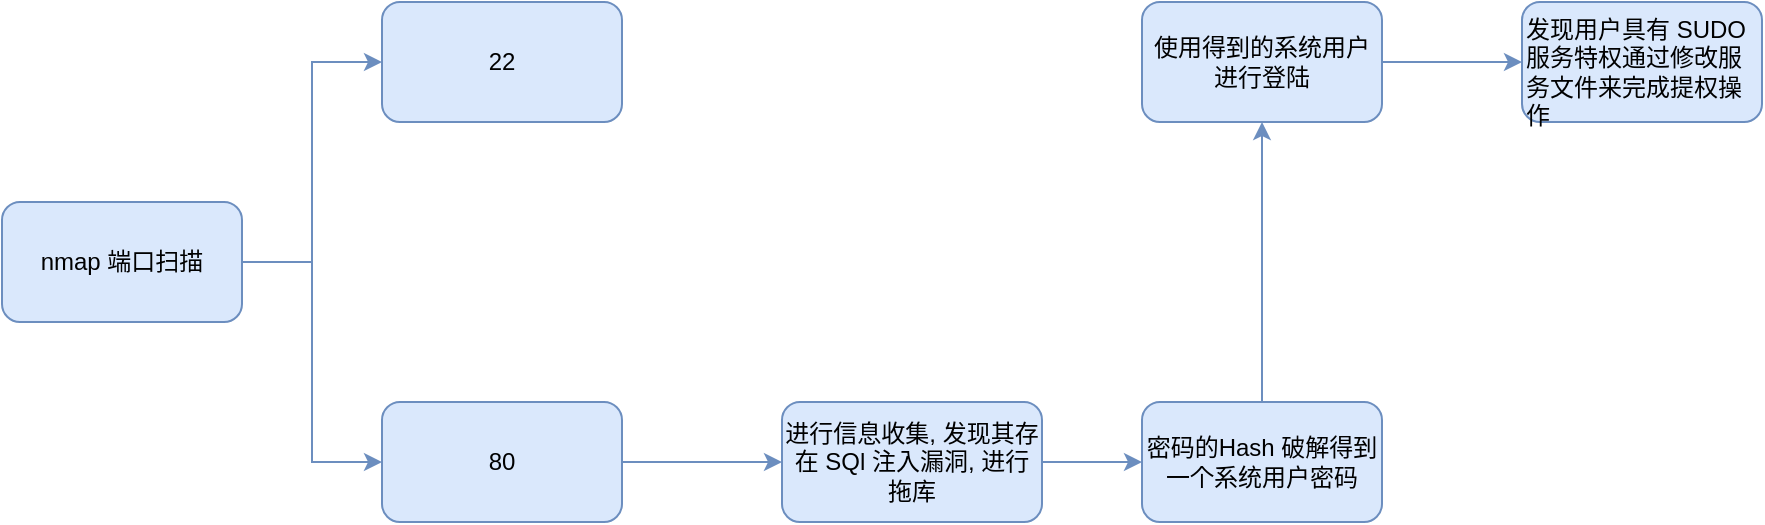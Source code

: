 <mxfile version="21.8.2" type="github">
  <diagram name="第 1 页" id="4L33rzaFTpiXx3A1ZCAa">
    <mxGraphModel dx="1434" dy="796" grid="1" gridSize="10" guides="1" tooltips="1" connect="1" arrows="1" fold="1" page="1" pageScale="1" pageWidth="827" pageHeight="1169" math="0" shadow="0">
      <root>
        <mxCell id="0" />
        <mxCell id="1" parent="0" />
        <mxCell id="ZIUkU6c_xDonBehO3kMC-3" value="" style="edgeStyle=orthogonalEdgeStyle;rounded=0;orthogonalLoop=1;jettySize=auto;html=1;entryX=0;entryY=0.5;entryDx=0;entryDy=0;fillColor=#dae8fc;strokeColor=#6c8ebf;" edge="1" parent="1" source="ZIUkU6c_xDonBehO3kMC-1" target="ZIUkU6c_xDonBehO3kMC-2">
          <mxGeometry relative="1" as="geometry" />
        </mxCell>
        <mxCell id="ZIUkU6c_xDonBehO3kMC-5" value="" style="edgeStyle=orthogonalEdgeStyle;rounded=0;orthogonalLoop=1;jettySize=auto;html=1;entryX=0;entryY=0.5;entryDx=0;entryDy=0;fillColor=#dae8fc;strokeColor=#6c8ebf;" edge="1" parent="1" source="ZIUkU6c_xDonBehO3kMC-1" target="ZIUkU6c_xDonBehO3kMC-4">
          <mxGeometry relative="1" as="geometry" />
        </mxCell>
        <mxCell id="ZIUkU6c_xDonBehO3kMC-1" value="nmap 端口扫描" style="rounded=1;whiteSpace=wrap;html=1;fillColor=#dae8fc;strokeColor=#6c8ebf;" vertex="1" parent="1">
          <mxGeometry x="40" y="360" width="120" height="60" as="geometry" />
        </mxCell>
        <mxCell id="ZIUkU6c_xDonBehO3kMC-2" value="22" style="whiteSpace=wrap;html=1;rounded=1;fillColor=#dae8fc;strokeColor=#6c8ebf;" vertex="1" parent="1">
          <mxGeometry x="230" y="260" width="120" height="60" as="geometry" />
        </mxCell>
        <mxCell id="ZIUkU6c_xDonBehO3kMC-7" value="" style="edgeStyle=orthogonalEdgeStyle;rounded=0;orthogonalLoop=1;jettySize=auto;html=1;fillColor=#dae8fc;strokeColor=#6c8ebf;" edge="1" parent="1" source="ZIUkU6c_xDonBehO3kMC-4" target="ZIUkU6c_xDonBehO3kMC-6">
          <mxGeometry relative="1" as="geometry" />
        </mxCell>
        <mxCell id="ZIUkU6c_xDonBehO3kMC-4" value="80" style="whiteSpace=wrap;html=1;rounded=1;fillColor=#dae8fc;strokeColor=#6c8ebf;" vertex="1" parent="1">
          <mxGeometry x="230" y="460" width="120" height="60" as="geometry" />
        </mxCell>
        <mxCell id="ZIUkU6c_xDonBehO3kMC-9" value="" style="edgeStyle=orthogonalEdgeStyle;rounded=0;orthogonalLoop=1;jettySize=auto;html=1;fillColor=#dae8fc;strokeColor=#6c8ebf;" edge="1" parent="1" source="ZIUkU6c_xDonBehO3kMC-6" target="ZIUkU6c_xDonBehO3kMC-8">
          <mxGeometry relative="1" as="geometry" />
        </mxCell>
        <mxCell id="ZIUkU6c_xDonBehO3kMC-6" value="进行信息收集, 发现其存在 SQl 注入漏洞, 进行拖库" style="whiteSpace=wrap;html=1;rounded=1;fillColor=#dae8fc;strokeColor=#6c8ebf;" vertex="1" parent="1">
          <mxGeometry x="430" y="460" width="130" height="60" as="geometry" />
        </mxCell>
        <mxCell id="ZIUkU6c_xDonBehO3kMC-11" value="" style="edgeStyle=orthogonalEdgeStyle;rounded=0;orthogonalLoop=1;jettySize=auto;html=1;fillColor=#dae8fc;strokeColor=#6c8ebf;" edge="1" parent="1" source="ZIUkU6c_xDonBehO3kMC-8" target="ZIUkU6c_xDonBehO3kMC-10">
          <mxGeometry relative="1" as="geometry" />
        </mxCell>
        <mxCell id="ZIUkU6c_xDonBehO3kMC-8" value="密码的Hash 破解得到一个系统用户密码" style="whiteSpace=wrap;html=1;rounded=1;fillColor=#dae8fc;strokeColor=#6c8ebf;" vertex="1" parent="1">
          <mxGeometry x="610" y="460" width="120" height="60" as="geometry" />
        </mxCell>
        <mxCell id="ZIUkU6c_xDonBehO3kMC-13" value="" style="edgeStyle=orthogonalEdgeStyle;rounded=0;orthogonalLoop=1;jettySize=auto;html=1;fillColor=#dae8fc;strokeColor=#6c8ebf;" edge="1" parent="1" source="ZIUkU6c_xDonBehO3kMC-10" target="ZIUkU6c_xDonBehO3kMC-12">
          <mxGeometry relative="1" as="geometry" />
        </mxCell>
        <mxCell id="ZIUkU6c_xDonBehO3kMC-10" value="使用得到的系统用户进行登陆" style="whiteSpace=wrap;html=1;rounded=1;fillColor=#dae8fc;strokeColor=#6c8ebf;" vertex="1" parent="1">
          <mxGeometry x="610" y="260" width="120" height="60" as="geometry" />
        </mxCell>
        <mxCell id="ZIUkU6c_xDonBehO3kMC-12" value="发现用户具有 SUDO 服务特权通过修改服务文件来完成提权操作" style="whiteSpace=wrap;html=1;rounded=1;fillColor=#dae8fc;strokeColor=#6c8ebf;align=left;verticalAlign=top;" vertex="1" parent="1">
          <mxGeometry x="800" y="260" width="120" height="60" as="geometry" />
        </mxCell>
      </root>
    </mxGraphModel>
  </diagram>
</mxfile>
